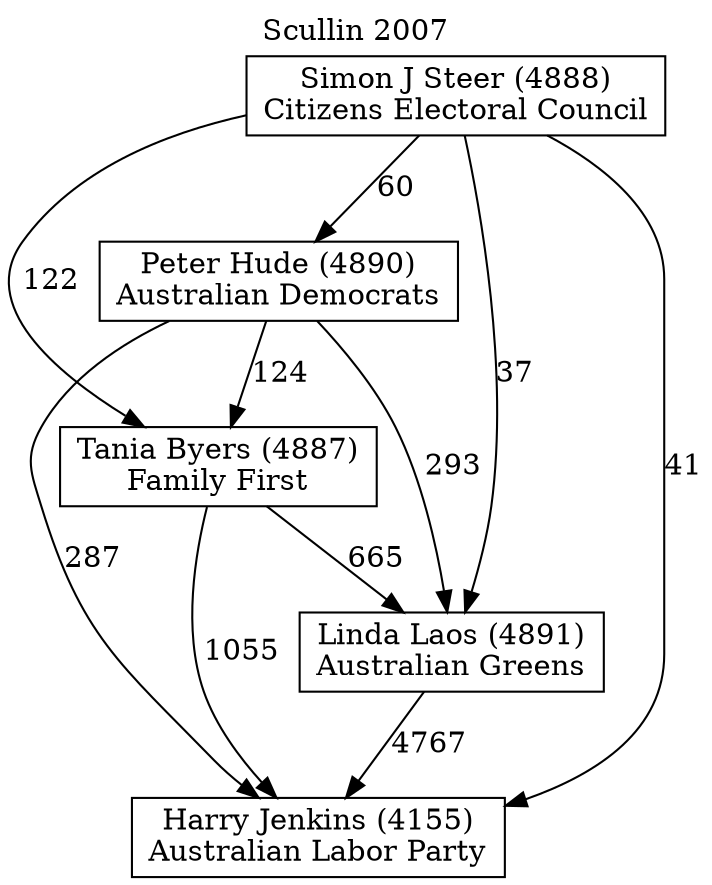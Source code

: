 // House preference flow
digraph "Harry Jenkins (4155)_Scullin_2007" {
	graph [label="Scullin 2007" labelloc=t mclimit=10]
	node [shape=box]
	"Harry Jenkins (4155)" [label="Harry Jenkins (4155)
Australian Labor Party"]
	"Linda Laos (4891)" [label="Linda Laos (4891)
Australian Greens"]
	"Tania Byers (4887)" [label="Tania Byers (4887)
Family First"]
	"Peter Hude (4890)" [label="Peter Hude (4890)
Australian Democrats"]
	"Simon J Steer (4888)" [label="Simon J Steer (4888)
Citizens Electoral Council"]
	"Linda Laos (4891)" -> "Harry Jenkins (4155)" [label=4767]
	"Tania Byers (4887)" -> "Linda Laos (4891)" [label=665]
	"Peter Hude (4890)" -> "Tania Byers (4887)" [label=124]
	"Simon J Steer (4888)" -> "Peter Hude (4890)" [label=60]
	"Tania Byers (4887)" -> "Harry Jenkins (4155)" [label=1055]
	"Peter Hude (4890)" -> "Harry Jenkins (4155)" [label=287]
	"Simon J Steer (4888)" -> "Harry Jenkins (4155)" [label=41]
	"Simon J Steer (4888)" -> "Tania Byers (4887)" [label=122]
	"Peter Hude (4890)" -> "Linda Laos (4891)" [label=293]
	"Simon J Steer (4888)" -> "Linda Laos (4891)" [label=37]
}
